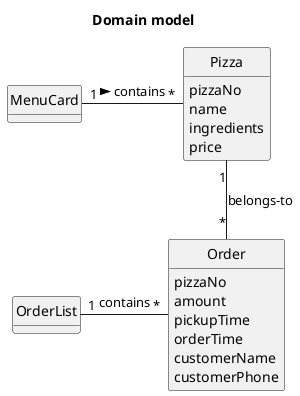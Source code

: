 
@startuml

Title Domain model

hide circle
hide methods

class MenuCard {
}

class OrderList {
}

class Pizza {
    pizzaNo
    name
    ingredients
    price
}

class Order {
   pizzaNo
   amount
   pickupTime
   orderTime
   customerName
   customerPhone
}

OrderList "1" -right- "*" Order: contains
MenuCard "1" -right- "*" Pizza: contains >
Pizza "1" -- "*" Order: belongs-to

@enduml